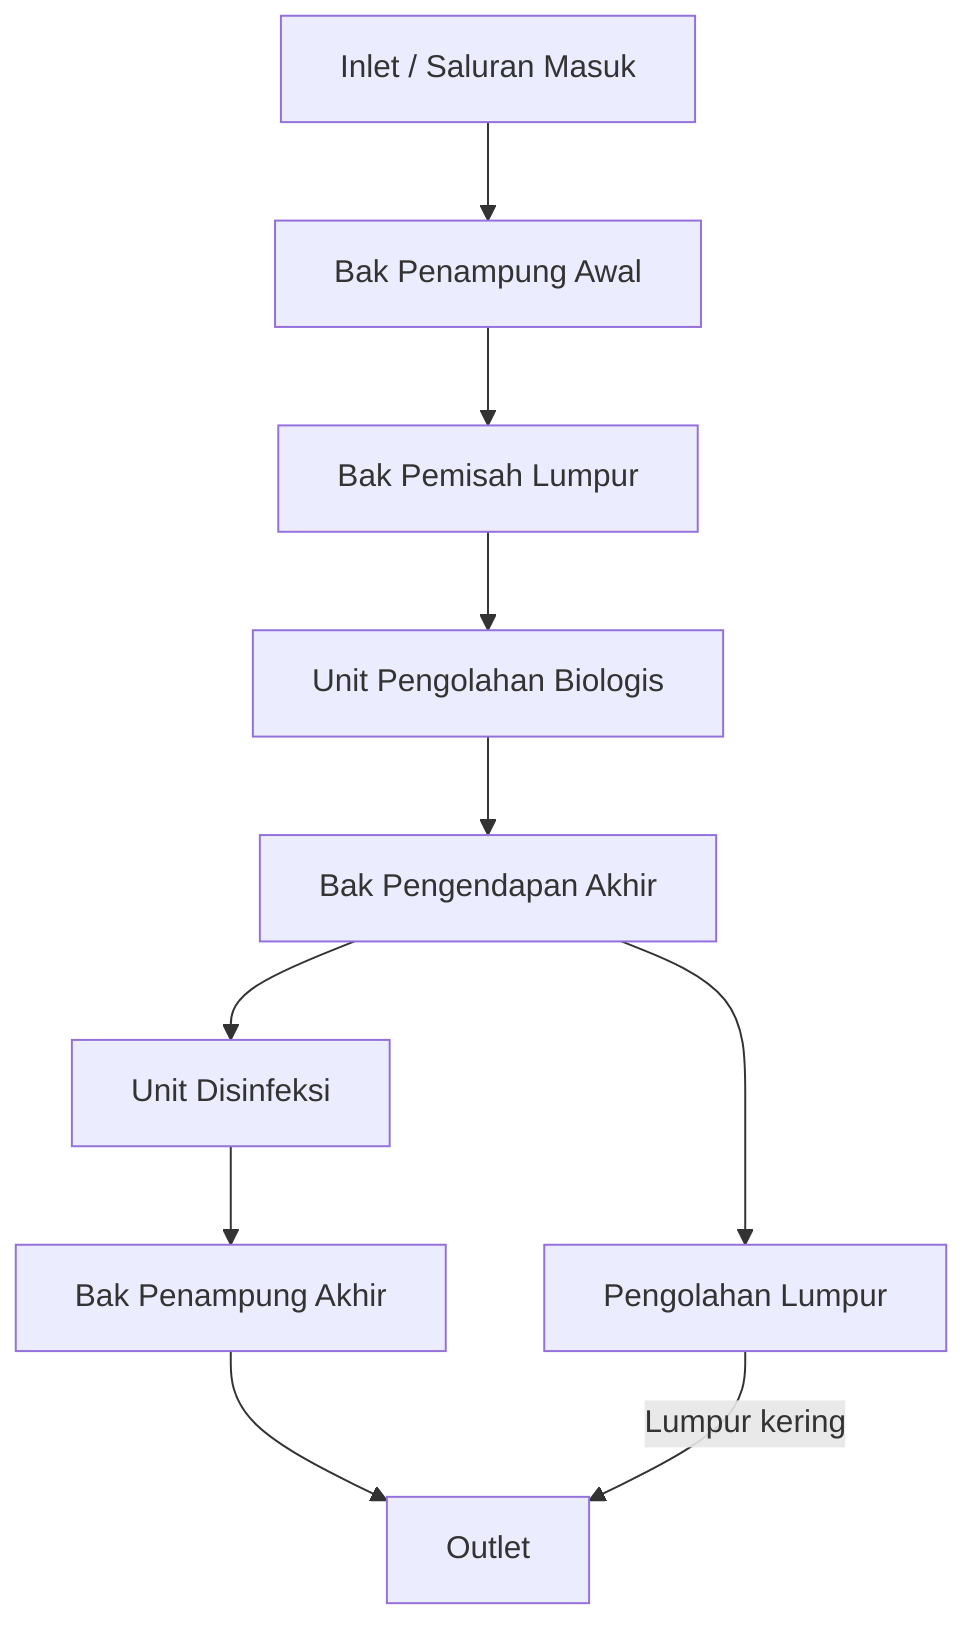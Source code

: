 flowchart TD
    A["Inlet / Saluran Masuk"]
    B["Bak Penampung Awal"]
    C["Bak Pemisah Lumpur"]
    D["Unit Pengolahan Biologis"]
    E["Bak Pengendapan Akhir"]
    F["Unit Disinfeksi"]
    G["Bak Penampung Akhir"]
    H["Pengolahan Lumpur"]
    I["Outlet"]

    A --> B
    B --> C
    C --> D
    D --> E
    E --> F
    F --> G
    G --> I
    E --> H
    H -- "Lumpur kering" --> I